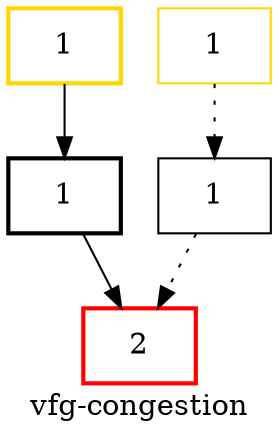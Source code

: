 digraph "vfg-congestion" {
    label="vfg-congestion";
node [shape=box];
"2159: $r6 = interfaceinvoke $r5.<java.util.Map: java.lang.Object get(java.lang.Object)>($r4)" [label=1] [style=bold] [color=gold]
"2159: markers = (java.util.ArrayList) $r6" [label=1] [style=bold]
"2163: $r3 = interfaceinvoke $r2.<java.util.Map: java.lang.Object get(java.lang.Object)>($r1)" [label=1] [color=gold]
"2163: markers = (java.util.ArrayList) $r3" [label=1]
"2166: removed = virtualinvoke markers.<java.util.ArrayList: boolean remove(java.lang.Object)>(marker)" [label=2] [style=bold] [color=red]
"2159: $r6 = interfaceinvoke $r5.<java.util.Map: java.lang.Object get(java.lang.Object)>($r4)"->"2159: markers = (java.util.ArrayList) $r6";

"2159: markers = (java.util.ArrayList) $r6"->"2166: removed = virtualinvoke markers.<java.util.ArrayList: boolean remove(java.lang.Object)>(marker)";

"2163: $r3 = interfaceinvoke $r2.<java.util.Map: java.lang.Object get(java.lang.Object)>($r1)"->"2163: markers = (java.util.ArrayList) $r3" [style=dotted];

"2163: markers = (java.util.ArrayList) $r3"->"2166: removed = virtualinvoke markers.<java.util.ArrayList: boolean remove(java.lang.Object)>(marker)" [style=dotted];

}